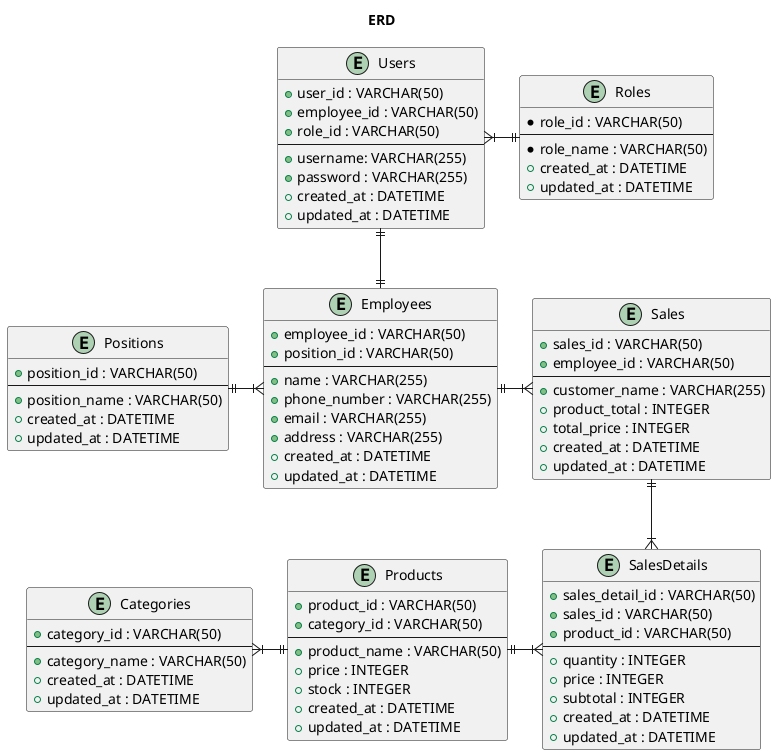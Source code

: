 @startuml

title ERD

entity Roles {
    *role_id : VARCHAR(50)
    --
    *role_name : VARCHAR(50)
    + created_at : DATETIME
    + updated_at : DATETIME
}

entity Users {
    + user_id : VARCHAR(50)
    + employee_id : VARCHAR(50)
    + role_id : VARCHAR(50)
    --
    + username: VARCHAR(255)
    + password : VARCHAR(255)
    + created_at : DATETIME
    + updated_at : DATETIME
}

entity Employees {
    + employee_id : VARCHAR(50)
    + position_id : VARCHAR(50)
    --
    + name : VARCHAR(255)
    + phone_number : VARCHAR(255)
    + email : VARCHAR(255)
    + address : VARCHAR(255)
    + created_at : DATETIME
    + updated_at : DATETIME
}

entity Positions {
    + position_id : VARCHAR(50)
    --
    + position_name : VARCHAR(50)
    + created_at : DATETIME
    + updated_at : DATETIME
}

entity Sales {
    + sales_id : VARCHAR(50)
    + employee_id : VARCHAR(50)
    --
    + customer_name : VARCHAR(255)
    + product_total : INTEGER
    + total_price : INTEGER
    + created_at : DATETIME
    + updated_at : DATETIME
}

entity SalesDetails {
    + sales_detail_id : VARCHAR(50)
    + sales_id : VARCHAR(50)
    + product_id : VARCHAR(50)
    --
    + quantity : INTEGER
    + price : INTEGER
    + subtotal : INTEGER
    + created_at : DATETIME
    + updated_at : DATETIME
}

entity Products {
    + product_id : VARCHAR(50)
    + category_id : VARCHAR(50)
    --
    + product_name : VARCHAR(50)
    + price : INTEGER
    + stock : INTEGER
    + created_at : DATETIME
    + updated_at : DATETIME
}

entity Categories {
    + category_id : VARCHAR(50)
    --
    + category_name : VARCHAR(50)
    + created_at : DATETIME
    + updated_at : DATETIME
}

Roles ||-l-|{Users
Users ||--||Employees
Employees}|-l-||Positions
Employees ||-r-|{Sales
Products ||-l-|{Categories
Sales ||--|{SalesDetails
SalesDetails}|-l-||Products

@enduml
